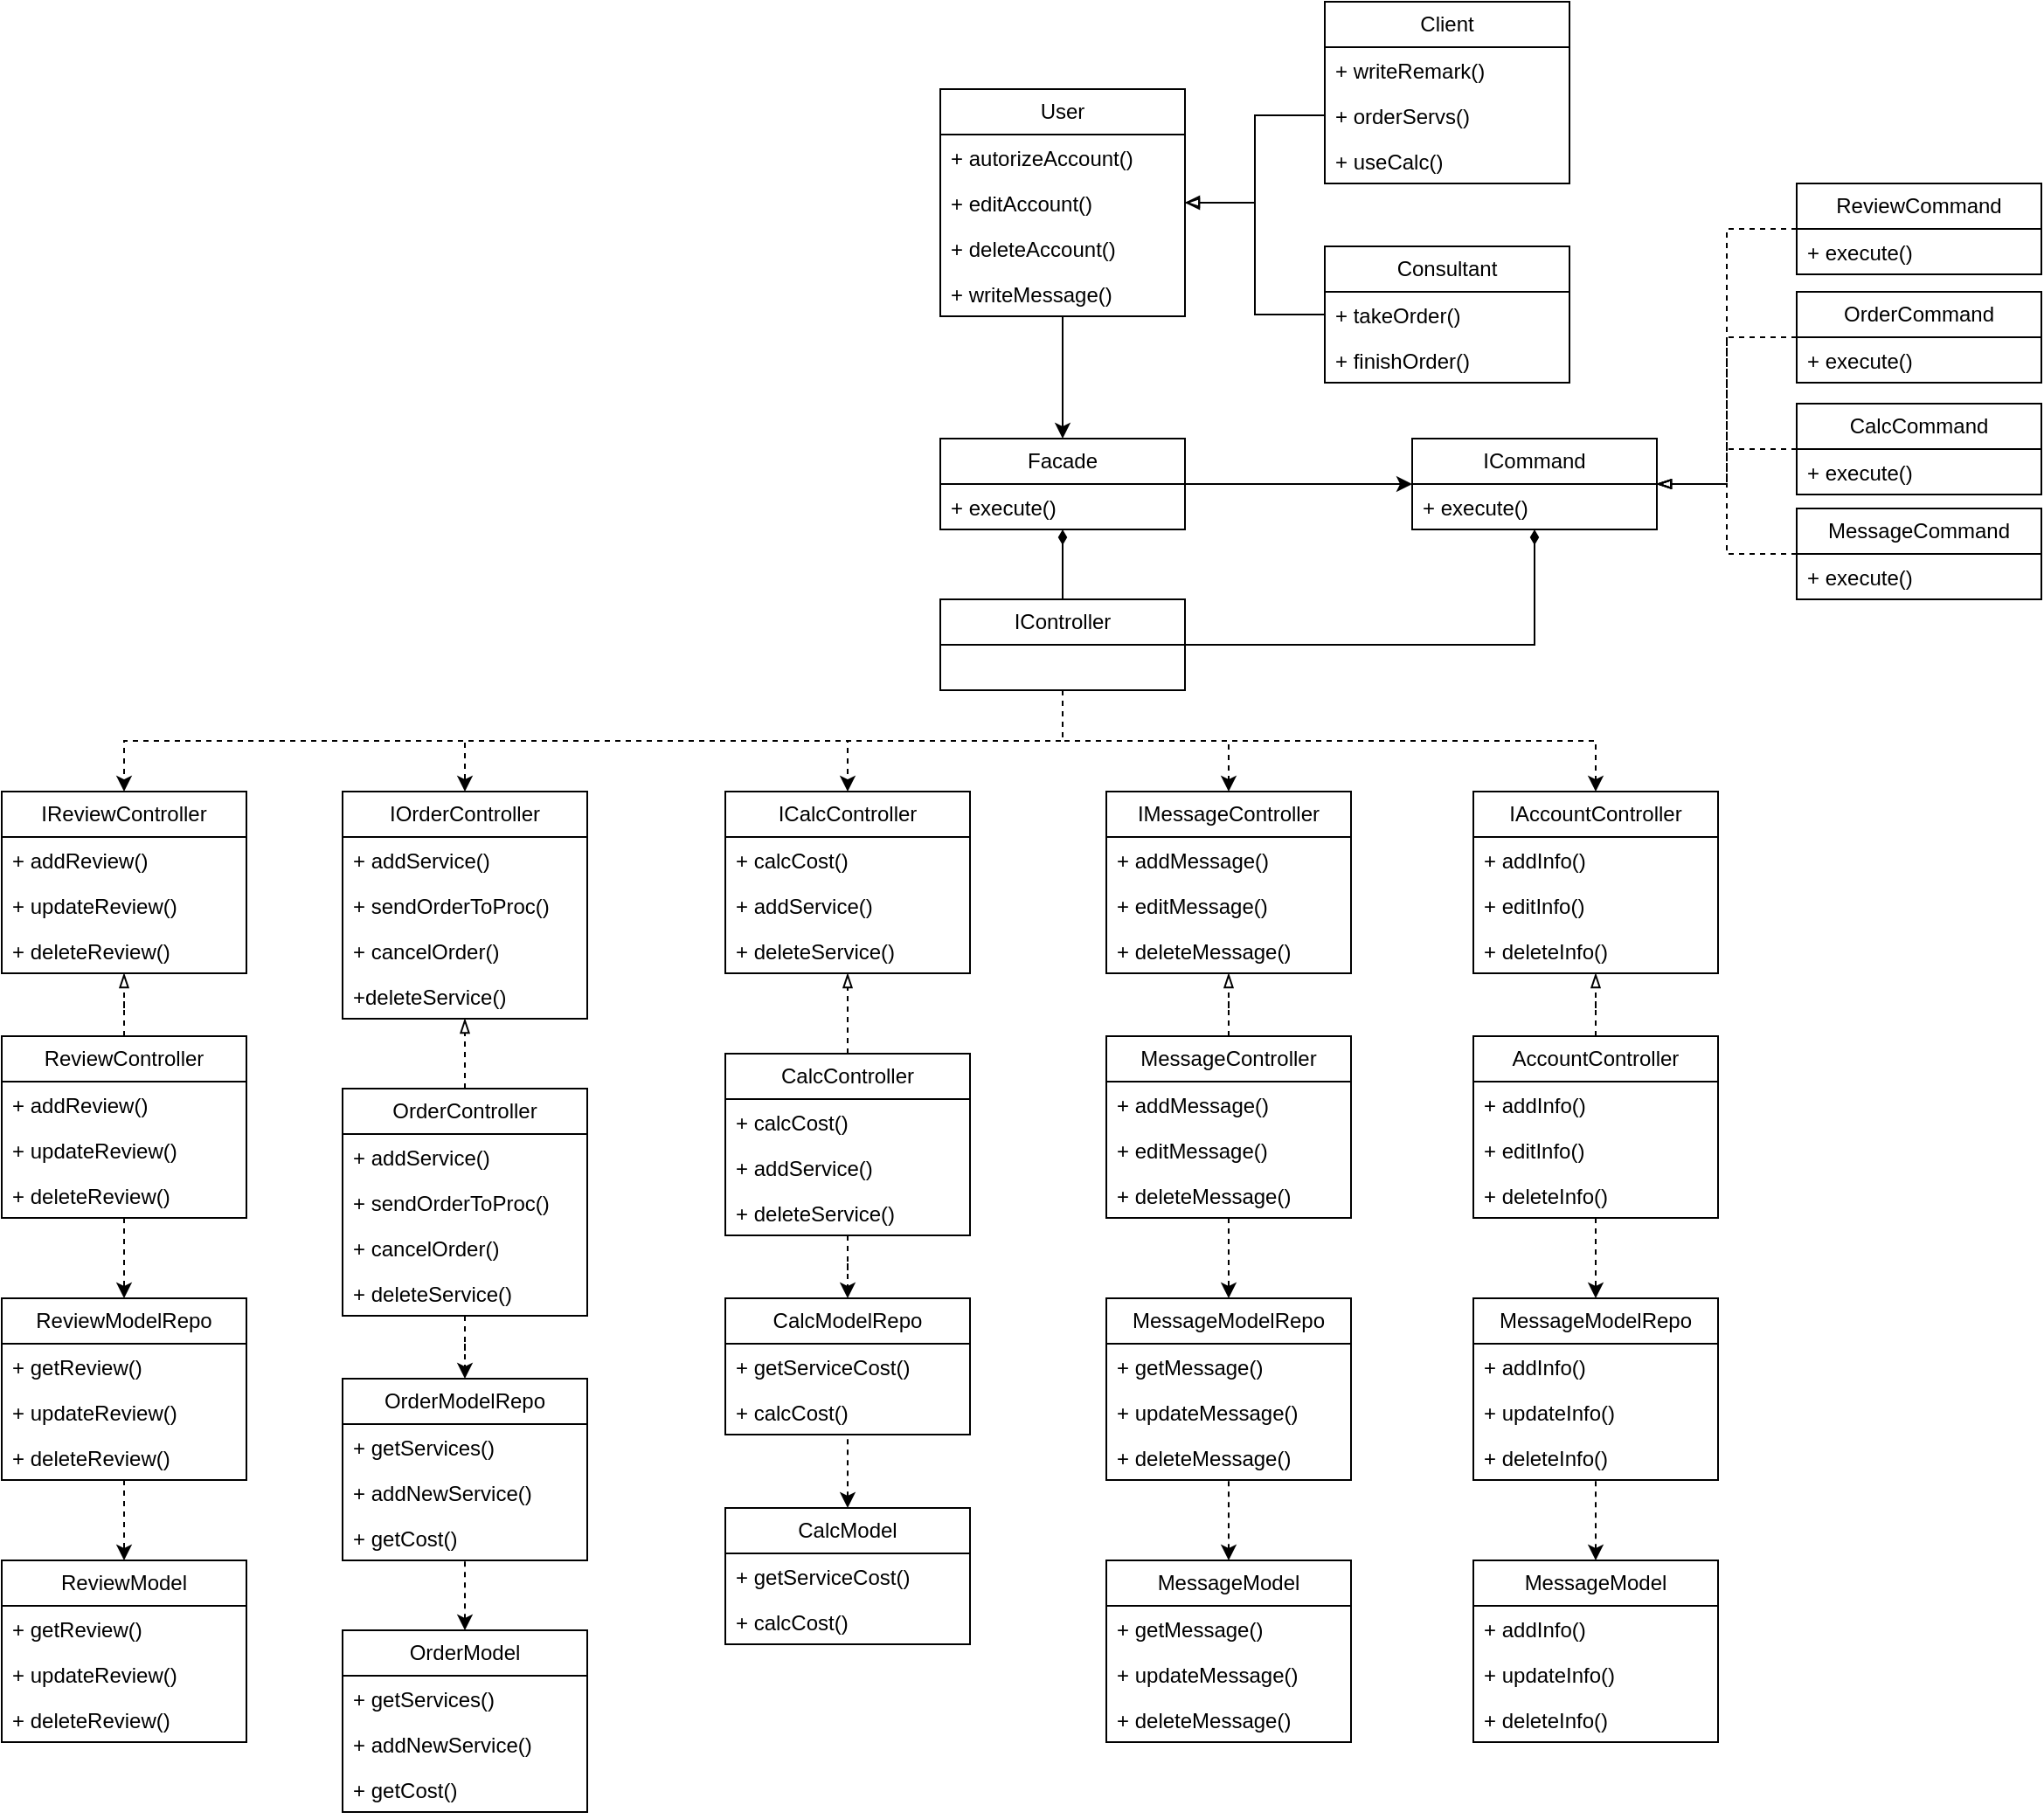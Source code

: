 <mxfile version="26.1.1">
  <diagram name="Page-1" id="9pmge_ebVPNKIL3IjHZ_">
    <mxGraphModel dx="1768" dy="910" grid="0" gridSize="10" guides="1" tooltips="1" connect="1" arrows="1" fold="1" page="0" pageScale="1" pageWidth="1654" pageHeight="2336" math="0" shadow="0">
      <root>
        <mxCell id="0" />
        <mxCell id="1" parent="0" />
        <mxCell id="stQx6pMzULO9M88IJe93-149" value="" style="edgeStyle=orthogonalEdgeStyle;rounded=0;orthogonalLoop=1;jettySize=auto;html=1;entryX=0.5;entryY=0;entryDx=0;entryDy=0;" parent="1" source="stQx6pMzULO9M88IJe93-11" target="stQx6pMzULO9M88IJe93-145" edge="1">
          <mxGeometry relative="1" as="geometry" />
        </mxCell>
        <mxCell id="stQx6pMzULO9M88IJe93-11" value="User" style="swimlane;fontStyle=0;childLayout=stackLayout;horizontal=1;startSize=26;fillColor=none;horizontalStack=0;resizeParent=1;resizeParentMax=0;resizeLast=0;collapsible=1;marginBottom=0;whiteSpace=wrap;html=1;" parent="1" vertex="1">
          <mxGeometry x="400" y="80" width="140" height="130" as="geometry" />
        </mxCell>
        <mxCell id="stQx6pMzULO9M88IJe93-12" value="+ autorizeAccount()" style="text;strokeColor=none;fillColor=none;align=left;verticalAlign=top;spacingLeft=4;spacingRight=4;overflow=hidden;rotatable=0;points=[[0,0.5],[1,0.5]];portConstraint=eastwest;whiteSpace=wrap;html=1;" parent="stQx6pMzULO9M88IJe93-11" vertex="1">
          <mxGeometry y="26" width="140" height="26" as="geometry" />
        </mxCell>
        <mxCell id="stQx6pMzULO9M88IJe93-13" value="+ editAccount()" style="text;strokeColor=none;fillColor=none;align=left;verticalAlign=top;spacingLeft=4;spacingRight=4;overflow=hidden;rotatable=0;points=[[0,0.5],[1,0.5]];portConstraint=eastwest;whiteSpace=wrap;html=1;" parent="stQx6pMzULO9M88IJe93-11" vertex="1">
          <mxGeometry y="52" width="140" height="26" as="geometry" />
        </mxCell>
        <mxCell id="stQx6pMzULO9M88IJe93-14" value="+ deleteAccount()" style="text;strokeColor=none;fillColor=none;align=left;verticalAlign=top;spacingLeft=4;spacingRight=4;overflow=hidden;rotatable=0;points=[[0,0.5],[1,0.5]];portConstraint=eastwest;whiteSpace=wrap;html=1;" parent="stQx6pMzULO9M88IJe93-11" vertex="1">
          <mxGeometry y="78" width="140" height="26" as="geometry" />
        </mxCell>
        <mxCell id="stQx6pMzULO9M88IJe93-22" value="+ writeMessage()" style="text;strokeColor=none;fillColor=none;align=left;verticalAlign=top;spacingLeft=4;spacingRight=4;overflow=hidden;rotatable=0;points=[[0,0.5],[1,0.5]];portConstraint=eastwest;whiteSpace=wrap;html=1;" parent="stQx6pMzULO9M88IJe93-11" vertex="1">
          <mxGeometry y="104" width="140" height="26" as="geometry" />
        </mxCell>
        <mxCell id="stQx6pMzULO9M88IJe93-15" value="Client" style="swimlane;fontStyle=0;childLayout=stackLayout;horizontal=1;startSize=26;fillColor=none;horizontalStack=0;resizeParent=1;resizeParentMax=0;resizeLast=0;collapsible=1;marginBottom=0;whiteSpace=wrap;html=1;" parent="1" vertex="1">
          <mxGeometry x="620" y="30" width="140" height="104" as="geometry" />
        </mxCell>
        <mxCell id="stQx6pMzULO9M88IJe93-16" value="+ writeRemark()" style="text;strokeColor=none;fillColor=none;align=left;verticalAlign=top;spacingLeft=4;spacingRight=4;overflow=hidden;rotatable=0;points=[[0,0.5],[1,0.5]];portConstraint=eastwest;whiteSpace=wrap;html=1;" parent="stQx6pMzULO9M88IJe93-15" vertex="1">
          <mxGeometry y="26" width="140" height="26" as="geometry" />
        </mxCell>
        <mxCell id="stQx6pMzULO9M88IJe93-17" value="+ orderServs()" style="text;strokeColor=none;fillColor=none;align=left;verticalAlign=top;spacingLeft=4;spacingRight=4;overflow=hidden;rotatable=0;points=[[0,0.5],[1,0.5]];portConstraint=eastwest;whiteSpace=wrap;html=1;" parent="stQx6pMzULO9M88IJe93-15" vertex="1">
          <mxGeometry y="52" width="140" height="26" as="geometry" />
        </mxCell>
        <mxCell id="stQx6pMzULO9M88IJe93-18" value="+ useCalc()" style="text;strokeColor=none;fillColor=none;align=left;verticalAlign=top;spacingLeft=4;spacingRight=4;overflow=hidden;rotatable=0;points=[[0,0.5],[1,0.5]];portConstraint=eastwest;whiteSpace=wrap;html=1;" parent="stQx6pMzULO9M88IJe93-15" vertex="1">
          <mxGeometry y="78" width="140" height="26" as="geometry" />
        </mxCell>
        <mxCell id="stQx6pMzULO9M88IJe93-23" style="edgeStyle=orthogonalEdgeStyle;rounded=0;orthogonalLoop=1;jettySize=auto;html=1;exitX=0;exitY=0.5;exitDx=0;exitDy=0;entryX=1;entryY=0.5;entryDx=0;entryDy=0;endArrow=block;endFill=0;" parent="1" source="stQx6pMzULO9M88IJe93-17" target="stQx6pMzULO9M88IJe93-13" edge="1">
          <mxGeometry relative="1" as="geometry" />
        </mxCell>
        <mxCell id="stQx6pMzULO9M88IJe93-24" value="Consultant" style="swimlane;fontStyle=0;childLayout=stackLayout;horizontal=1;startSize=26;fillColor=none;horizontalStack=0;resizeParent=1;resizeParentMax=0;resizeLast=0;collapsible=1;marginBottom=0;whiteSpace=wrap;html=1;" parent="1" vertex="1">
          <mxGeometry x="620" y="170" width="140" height="78" as="geometry" />
        </mxCell>
        <mxCell id="stQx6pMzULO9M88IJe93-25" value="+ takeOrder()" style="text;strokeColor=none;fillColor=none;align=left;verticalAlign=top;spacingLeft=4;spacingRight=4;overflow=hidden;rotatable=0;points=[[0,0.5],[1,0.5]];portConstraint=eastwest;whiteSpace=wrap;html=1;" parent="stQx6pMzULO9M88IJe93-24" vertex="1">
          <mxGeometry y="26" width="140" height="26" as="geometry" />
        </mxCell>
        <mxCell id="stQx6pMzULO9M88IJe93-26" value="+ finishOrder()" style="text;strokeColor=none;fillColor=none;align=left;verticalAlign=top;spacingLeft=4;spacingRight=4;overflow=hidden;rotatable=0;points=[[0,0.5],[1,0.5]];portConstraint=eastwest;whiteSpace=wrap;html=1;" parent="stQx6pMzULO9M88IJe93-24" vertex="1">
          <mxGeometry y="52" width="140" height="26" as="geometry" />
        </mxCell>
        <mxCell id="stQx6pMzULO9M88IJe93-28" style="edgeStyle=orthogonalEdgeStyle;rounded=0;orthogonalLoop=1;jettySize=auto;html=1;exitX=0;exitY=0.5;exitDx=0;exitDy=0;endArrow=blockThin;endFill=0;" parent="1" source="stQx6pMzULO9M88IJe93-25" target="stQx6pMzULO9M88IJe93-13" edge="1">
          <mxGeometry relative="1" as="geometry" />
        </mxCell>
        <mxCell id="stQx6pMzULO9M88IJe93-39" style="edgeStyle=orthogonalEdgeStyle;rounded=0;orthogonalLoop=1;jettySize=auto;html=1;exitX=0.5;exitY=1;exitDx=0;exitDy=0;dashed=1;" parent="1" source="stQx6pMzULO9M88IJe93-29" target="stQx6pMzULO9M88IJe93-35" edge="1">
          <mxGeometry relative="1" as="geometry" />
        </mxCell>
        <mxCell id="stQx6pMzULO9M88IJe93-75" style="edgeStyle=orthogonalEdgeStyle;rounded=0;orthogonalLoop=1;jettySize=auto;html=1;exitX=0.5;exitY=1;exitDx=0;exitDy=0;entryX=0.5;entryY=0;entryDx=0;entryDy=0;dashed=1;" parent="1" source="stQx6pMzULO9M88IJe93-29" target="stQx6pMzULO9M88IJe93-56" edge="1">
          <mxGeometry relative="1" as="geometry" />
        </mxCell>
        <mxCell id="stQx6pMzULO9M88IJe93-89" style="edgeStyle=orthogonalEdgeStyle;rounded=0;orthogonalLoop=1;jettySize=auto;html=1;exitX=0.5;exitY=1;exitDx=0;exitDy=0;entryX=0.5;entryY=0;entryDx=0;entryDy=0;dashed=1;" parent="1" source="stQx6pMzULO9M88IJe93-29" target="stQx6pMzULO9M88IJe93-85" edge="1">
          <mxGeometry relative="1" as="geometry" />
        </mxCell>
        <mxCell id="stQx6pMzULO9M88IJe93-128" style="edgeStyle=orthogonalEdgeStyle;rounded=0;orthogonalLoop=1;jettySize=auto;html=1;exitX=0.5;exitY=1;exitDx=0;exitDy=0;dashed=1;" parent="1" source="stQx6pMzULO9M88IJe93-29" target="stQx6pMzULO9M88IJe93-109" edge="1">
          <mxGeometry relative="1" as="geometry" />
        </mxCell>
        <mxCell id="0QkqGNiyokV7nSVNoUFA-21" style="edgeStyle=orthogonalEdgeStyle;rounded=0;orthogonalLoop=1;jettySize=auto;html=1;exitX=0.5;exitY=1;exitDx=0;exitDy=0;entryX=0.5;entryY=0;entryDx=0;entryDy=0;dashed=1;" edge="1" parent="1" source="stQx6pMzULO9M88IJe93-29" target="0QkqGNiyokV7nSVNoUFA-2">
          <mxGeometry relative="1" as="geometry" />
        </mxCell>
        <mxCell id="stQx6pMzULO9M88IJe93-29" value="IController" style="swimlane;fontStyle=0;childLayout=stackLayout;horizontal=1;startSize=26;fillColor=none;horizontalStack=0;resizeParent=1;resizeParentMax=0;resizeLast=0;collapsible=1;marginBottom=0;whiteSpace=wrap;html=1;" parent="1" vertex="1">
          <mxGeometry x="400" y="372" width="140" height="52" as="geometry" />
        </mxCell>
        <mxCell id="stQx6pMzULO9M88IJe93-35" value="IReviewController" style="swimlane;fontStyle=0;childLayout=stackLayout;horizontal=1;startSize=26;fillColor=none;horizontalStack=0;resizeParent=1;resizeParentMax=0;resizeLast=0;collapsible=1;marginBottom=0;whiteSpace=wrap;html=1;" parent="1" vertex="1">
          <mxGeometry x="-137" y="482" width="140" height="104" as="geometry" />
        </mxCell>
        <mxCell id="stQx6pMzULO9M88IJe93-36" value="+ addReview()" style="text;strokeColor=none;fillColor=none;align=left;verticalAlign=top;spacingLeft=4;spacingRight=4;overflow=hidden;rotatable=0;points=[[0,0.5],[1,0.5]];portConstraint=eastwest;whiteSpace=wrap;html=1;" parent="stQx6pMzULO9M88IJe93-35" vertex="1">
          <mxGeometry y="26" width="140" height="26" as="geometry" />
        </mxCell>
        <mxCell id="stQx6pMzULO9M88IJe93-37" value="+ updateReview()" style="text;strokeColor=none;fillColor=none;align=left;verticalAlign=top;spacingLeft=4;spacingRight=4;overflow=hidden;rotatable=0;points=[[0,0.5],[1,0.5]];portConstraint=eastwest;whiteSpace=wrap;html=1;" parent="stQx6pMzULO9M88IJe93-35" vertex="1">
          <mxGeometry y="52" width="140" height="26" as="geometry" />
        </mxCell>
        <mxCell id="stQx6pMzULO9M88IJe93-38" value="+ deleteReview()" style="text;strokeColor=none;fillColor=none;align=left;verticalAlign=top;spacingLeft=4;spacingRight=4;overflow=hidden;rotatable=0;points=[[0,0.5],[1,0.5]];portConstraint=eastwest;whiteSpace=wrap;html=1;" parent="stQx6pMzULO9M88IJe93-35" vertex="1">
          <mxGeometry y="78" width="140" height="26" as="geometry" />
        </mxCell>
        <mxCell id="stQx6pMzULO9M88IJe93-45" style="edgeStyle=orthogonalEdgeStyle;rounded=0;orthogonalLoop=1;jettySize=auto;html=1;exitX=0.5;exitY=0;exitDx=0;exitDy=0;dashed=1;endArrow=blockThin;endFill=0;" parent="1" source="stQx6pMzULO9M88IJe93-40" target="stQx6pMzULO9M88IJe93-35" edge="1">
          <mxGeometry relative="1" as="geometry" />
        </mxCell>
        <mxCell id="stQx6pMzULO9M88IJe93-50" style="edgeStyle=orthogonalEdgeStyle;rounded=0;orthogonalLoop=1;jettySize=auto;html=1;exitX=0.5;exitY=1;exitDx=0;exitDy=0;dashed=1;" parent="1" source="stQx6pMzULO9M88IJe93-40" target="stQx6pMzULO9M88IJe93-46" edge="1">
          <mxGeometry relative="1" as="geometry" />
        </mxCell>
        <mxCell id="stQx6pMzULO9M88IJe93-40" value="ReviewController" style="swimlane;fontStyle=0;childLayout=stackLayout;horizontal=1;startSize=26;fillColor=none;horizontalStack=0;resizeParent=1;resizeParentMax=0;resizeLast=0;collapsible=1;marginBottom=0;whiteSpace=wrap;html=1;" parent="1" vertex="1">
          <mxGeometry x="-137" y="622" width="140" height="104" as="geometry" />
        </mxCell>
        <mxCell id="stQx6pMzULO9M88IJe93-41" value="+ addReview()" style="text;strokeColor=none;fillColor=none;align=left;verticalAlign=top;spacingLeft=4;spacingRight=4;overflow=hidden;rotatable=0;points=[[0,0.5],[1,0.5]];portConstraint=eastwest;whiteSpace=wrap;html=1;" parent="stQx6pMzULO9M88IJe93-40" vertex="1">
          <mxGeometry y="26" width="140" height="26" as="geometry" />
        </mxCell>
        <mxCell id="stQx6pMzULO9M88IJe93-42" value="+ updateReview()" style="text;strokeColor=none;fillColor=none;align=left;verticalAlign=top;spacingLeft=4;spacingRight=4;overflow=hidden;rotatable=0;points=[[0,0.5],[1,0.5]];portConstraint=eastwest;whiteSpace=wrap;html=1;" parent="stQx6pMzULO9M88IJe93-40" vertex="1">
          <mxGeometry y="52" width="140" height="26" as="geometry" />
        </mxCell>
        <mxCell id="stQx6pMzULO9M88IJe93-43" value="+ deleteReview()" style="text;strokeColor=none;fillColor=none;align=left;verticalAlign=top;spacingLeft=4;spacingRight=4;overflow=hidden;rotatable=0;points=[[0,0.5],[1,0.5]];portConstraint=eastwest;whiteSpace=wrap;html=1;" parent="stQx6pMzULO9M88IJe93-40" vertex="1">
          <mxGeometry y="78" width="140" height="26" as="geometry" />
        </mxCell>
        <mxCell id="0QkqGNiyokV7nSVNoUFA-1" value="" style="edgeStyle=orthogonalEdgeStyle;rounded=0;orthogonalLoop=1;jettySize=auto;html=1;dashed=1;" edge="1" parent="1" source="stQx6pMzULO9M88IJe93-46" target="stQx6pMzULO9M88IJe93-51">
          <mxGeometry relative="1" as="geometry" />
        </mxCell>
        <mxCell id="stQx6pMzULO9M88IJe93-46" value="ReviewModelRepo" style="swimlane;fontStyle=0;childLayout=stackLayout;horizontal=1;startSize=26;fillColor=none;horizontalStack=0;resizeParent=1;resizeParentMax=0;resizeLast=0;collapsible=1;marginBottom=0;whiteSpace=wrap;html=1;" parent="1" vertex="1">
          <mxGeometry x="-137" y="772" width="140" height="104" as="geometry" />
        </mxCell>
        <mxCell id="stQx6pMzULO9M88IJe93-47" value="+ getReview()" style="text;strokeColor=none;fillColor=none;align=left;verticalAlign=top;spacingLeft=4;spacingRight=4;overflow=hidden;rotatable=0;points=[[0,0.5],[1,0.5]];portConstraint=eastwest;whiteSpace=wrap;html=1;" parent="stQx6pMzULO9M88IJe93-46" vertex="1">
          <mxGeometry y="26" width="140" height="26" as="geometry" />
        </mxCell>
        <mxCell id="stQx6pMzULO9M88IJe93-48" value="+ updateReview()" style="text;strokeColor=none;fillColor=none;align=left;verticalAlign=top;spacingLeft=4;spacingRight=4;overflow=hidden;rotatable=0;points=[[0,0.5],[1,0.5]];portConstraint=eastwest;whiteSpace=wrap;html=1;" parent="stQx6pMzULO9M88IJe93-46" vertex="1">
          <mxGeometry y="52" width="140" height="26" as="geometry" />
        </mxCell>
        <mxCell id="stQx6pMzULO9M88IJe93-49" value="+ deleteReview()" style="text;strokeColor=none;fillColor=none;align=left;verticalAlign=top;spacingLeft=4;spacingRight=4;overflow=hidden;rotatable=0;points=[[0,0.5],[1,0.5]];portConstraint=eastwest;whiteSpace=wrap;html=1;" parent="stQx6pMzULO9M88IJe93-46" vertex="1">
          <mxGeometry y="78" width="140" height="26" as="geometry" />
        </mxCell>
        <mxCell id="stQx6pMzULO9M88IJe93-51" value="ReviewModel" style="swimlane;fontStyle=0;childLayout=stackLayout;horizontal=1;startSize=26;fillColor=none;horizontalStack=0;resizeParent=1;resizeParentMax=0;resizeLast=0;collapsible=1;marginBottom=0;whiteSpace=wrap;html=1;" parent="1" vertex="1">
          <mxGeometry x="-137" y="922" width="140" height="104" as="geometry" />
        </mxCell>
        <mxCell id="stQx6pMzULO9M88IJe93-52" value="+ getReview()" style="text;strokeColor=none;fillColor=none;align=left;verticalAlign=top;spacingLeft=4;spacingRight=4;overflow=hidden;rotatable=0;points=[[0,0.5],[1,0.5]];portConstraint=eastwest;whiteSpace=wrap;html=1;" parent="stQx6pMzULO9M88IJe93-51" vertex="1">
          <mxGeometry y="26" width="140" height="26" as="geometry" />
        </mxCell>
        <mxCell id="stQx6pMzULO9M88IJe93-53" value="+ updateReview()" style="text;strokeColor=none;fillColor=none;align=left;verticalAlign=top;spacingLeft=4;spacingRight=4;overflow=hidden;rotatable=0;points=[[0,0.5],[1,0.5]];portConstraint=eastwest;whiteSpace=wrap;html=1;" parent="stQx6pMzULO9M88IJe93-51" vertex="1">
          <mxGeometry y="52" width="140" height="26" as="geometry" />
        </mxCell>
        <mxCell id="stQx6pMzULO9M88IJe93-54" value="+ deleteReview()" style="text;strokeColor=none;fillColor=none;align=left;verticalAlign=top;spacingLeft=4;spacingRight=4;overflow=hidden;rotatable=0;points=[[0,0.5],[1,0.5]];portConstraint=eastwest;whiteSpace=wrap;html=1;" parent="stQx6pMzULO9M88IJe93-51" vertex="1">
          <mxGeometry y="78" width="140" height="26" as="geometry" />
        </mxCell>
        <mxCell id="stQx6pMzULO9M88IJe93-56" value="IOrderController" style="swimlane;fontStyle=0;childLayout=stackLayout;horizontal=1;startSize=26;fillColor=none;horizontalStack=0;resizeParent=1;resizeParentMax=0;resizeLast=0;collapsible=1;marginBottom=0;whiteSpace=wrap;html=1;" parent="1" vertex="1">
          <mxGeometry x="58" y="482" width="140" height="130" as="geometry" />
        </mxCell>
        <mxCell id="stQx6pMzULO9M88IJe93-57" value="+ addService()" style="text;strokeColor=none;fillColor=none;align=left;verticalAlign=top;spacingLeft=4;spacingRight=4;overflow=hidden;rotatable=0;points=[[0,0.5],[1,0.5]];portConstraint=eastwest;whiteSpace=wrap;html=1;" parent="stQx6pMzULO9M88IJe93-56" vertex="1">
          <mxGeometry y="26" width="140" height="26" as="geometry" />
        </mxCell>
        <mxCell id="stQx6pMzULO9M88IJe93-58" value="+ sendOrderToProc()" style="text;strokeColor=none;fillColor=none;align=left;verticalAlign=top;spacingLeft=4;spacingRight=4;overflow=hidden;rotatable=0;points=[[0,0.5],[1,0.5]];portConstraint=eastwest;whiteSpace=wrap;html=1;" parent="stQx6pMzULO9M88IJe93-56" vertex="1">
          <mxGeometry y="52" width="140" height="26" as="geometry" />
        </mxCell>
        <mxCell id="stQx6pMzULO9M88IJe93-59" value="+ cancelOrder()" style="text;strokeColor=none;fillColor=none;align=left;verticalAlign=top;spacingLeft=4;spacingRight=4;overflow=hidden;rotatable=0;points=[[0,0.5],[1,0.5]];portConstraint=eastwest;whiteSpace=wrap;html=1;" parent="stQx6pMzULO9M88IJe93-56" vertex="1">
          <mxGeometry y="78" width="140" height="26" as="geometry" />
        </mxCell>
        <mxCell id="stQx6pMzULO9M88IJe93-76" value="+deleteService()" style="text;strokeColor=none;fillColor=none;align=left;verticalAlign=top;spacingLeft=4;spacingRight=4;overflow=hidden;rotatable=0;points=[[0,0.5],[1,0.5]];portConstraint=eastwest;whiteSpace=wrap;html=1;" parent="stQx6pMzULO9M88IJe93-56" vertex="1">
          <mxGeometry y="104" width="140" height="26" as="geometry" />
        </mxCell>
        <mxCell id="stQx6pMzULO9M88IJe93-82" style="edgeStyle=orthogonalEdgeStyle;rounded=0;orthogonalLoop=1;jettySize=auto;html=1;exitX=0.5;exitY=0;exitDx=0;exitDy=0;endArrow=blockThin;endFill=0;dashed=1;" parent="1" source="stQx6pMzULO9M88IJe93-62" target="stQx6pMzULO9M88IJe93-56" edge="1">
          <mxGeometry relative="1" as="geometry" />
        </mxCell>
        <mxCell id="stQx6pMzULO9M88IJe93-83" value="" style="edgeStyle=orthogonalEdgeStyle;rounded=0;orthogonalLoop=1;jettySize=auto;html=1;entryX=0.5;entryY=0;entryDx=0;entryDy=0;dashed=1;" parent="1" source="stQx6pMzULO9M88IJe93-62" target="stQx6pMzULO9M88IJe93-66" edge="1">
          <mxGeometry relative="1" as="geometry" />
        </mxCell>
        <mxCell id="stQx6pMzULO9M88IJe93-62" value="OrderController" style="swimlane;fontStyle=0;childLayout=stackLayout;horizontal=1;startSize=26;fillColor=none;horizontalStack=0;resizeParent=1;resizeParentMax=0;resizeLast=0;collapsible=1;marginBottom=0;whiteSpace=wrap;html=1;" parent="1" vertex="1">
          <mxGeometry x="58" y="652" width="140" height="130" as="geometry" />
        </mxCell>
        <mxCell id="stQx6pMzULO9M88IJe93-63" value="+ addService()" style="text;strokeColor=none;fillColor=none;align=left;verticalAlign=top;spacingLeft=4;spacingRight=4;overflow=hidden;rotatable=0;points=[[0,0.5],[1,0.5]];portConstraint=eastwest;whiteSpace=wrap;html=1;" parent="stQx6pMzULO9M88IJe93-62" vertex="1">
          <mxGeometry y="26" width="140" height="26" as="geometry" />
        </mxCell>
        <mxCell id="stQx6pMzULO9M88IJe93-64" value="+ sendOrderToProc()" style="text;strokeColor=none;fillColor=none;align=left;verticalAlign=top;spacingLeft=4;spacingRight=4;overflow=hidden;rotatable=0;points=[[0,0.5],[1,0.5]];portConstraint=eastwest;whiteSpace=wrap;html=1;" parent="stQx6pMzULO9M88IJe93-62" vertex="1">
          <mxGeometry y="52" width="140" height="26" as="geometry" />
        </mxCell>
        <mxCell id="stQx6pMzULO9M88IJe93-65" value="+ cancelOrder()" style="text;strokeColor=none;fillColor=none;align=left;verticalAlign=top;spacingLeft=4;spacingRight=4;overflow=hidden;rotatable=0;points=[[0,0.5],[1,0.5]];portConstraint=eastwest;whiteSpace=wrap;html=1;" parent="stQx6pMzULO9M88IJe93-62" vertex="1">
          <mxGeometry y="78" width="140" height="26" as="geometry" />
        </mxCell>
        <mxCell id="stQx6pMzULO9M88IJe93-78" value="+ deleteService()" style="text;strokeColor=none;fillColor=none;align=left;verticalAlign=top;spacingLeft=4;spacingRight=4;overflow=hidden;rotatable=0;points=[[0,0.5],[1,0.5]];portConstraint=eastwest;whiteSpace=wrap;html=1;" parent="stQx6pMzULO9M88IJe93-62" vertex="1">
          <mxGeometry y="104" width="140" height="26" as="geometry" />
        </mxCell>
        <mxCell id="stQx6pMzULO9M88IJe93-66" value="OrderModelRepo" style="swimlane;fontStyle=0;childLayout=stackLayout;horizontal=1;startSize=26;fillColor=none;horizontalStack=0;resizeParent=1;resizeParentMax=0;resizeLast=0;collapsible=1;marginBottom=0;whiteSpace=wrap;html=1;" parent="1" vertex="1">
          <mxGeometry x="58" y="818" width="140" height="104" as="geometry" />
        </mxCell>
        <mxCell id="stQx6pMzULO9M88IJe93-67" value="+ getServices()" style="text;strokeColor=none;fillColor=none;align=left;verticalAlign=top;spacingLeft=4;spacingRight=4;overflow=hidden;rotatable=0;points=[[0,0.5],[1,0.5]];portConstraint=eastwest;whiteSpace=wrap;html=1;" parent="stQx6pMzULO9M88IJe93-66" vertex="1">
          <mxGeometry y="26" width="140" height="26" as="geometry" />
        </mxCell>
        <mxCell id="stQx6pMzULO9M88IJe93-68" value="+ addNewService()" style="text;strokeColor=none;fillColor=none;align=left;verticalAlign=top;spacingLeft=4;spacingRight=4;overflow=hidden;rotatable=0;points=[[0,0.5],[1,0.5]];portConstraint=eastwest;whiteSpace=wrap;html=1;" parent="stQx6pMzULO9M88IJe93-66" vertex="1">
          <mxGeometry y="52" width="140" height="26" as="geometry" />
        </mxCell>
        <mxCell id="stQx6pMzULO9M88IJe93-69" value="+ getCost()" style="text;strokeColor=none;fillColor=none;align=left;verticalAlign=top;spacingLeft=4;spacingRight=4;overflow=hidden;rotatable=0;points=[[0,0.5],[1,0.5]];portConstraint=eastwest;whiteSpace=wrap;html=1;" parent="stQx6pMzULO9M88IJe93-66" vertex="1">
          <mxGeometry y="78" width="140" height="26" as="geometry" />
        </mxCell>
        <mxCell id="stQx6pMzULO9M88IJe93-84" value="" style="edgeStyle=orthogonalEdgeStyle;rounded=0;orthogonalLoop=1;jettySize=auto;html=1;entryX=0.5;entryY=1;entryDx=0;entryDy=0;dashed=1;endArrow=none;endFill=0;startArrow=classic;startFill=1;" parent="1" source="stQx6pMzULO9M88IJe93-71" target="stQx6pMzULO9M88IJe93-66" edge="1">
          <mxGeometry relative="1" as="geometry" />
        </mxCell>
        <mxCell id="stQx6pMzULO9M88IJe93-71" value="OrderModel" style="swimlane;fontStyle=0;childLayout=stackLayout;horizontal=1;startSize=26;fillColor=none;horizontalStack=0;resizeParent=1;resizeParentMax=0;resizeLast=0;collapsible=1;marginBottom=0;whiteSpace=wrap;html=1;" parent="1" vertex="1">
          <mxGeometry x="58" y="962" width="140" height="104" as="geometry" />
        </mxCell>
        <mxCell id="stQx6pMzULO9M88IJe93-72" value="+ getServices()" style="text;strokeColor=none;fillColor=none;align=left;verticalAlign=top;spacingLeft=4;spacingRight=4;overflow=hidden;rotatable=0;points=[[0,0.5],[1,0.5]];portConstraint=eastwest;whiteSpace=wrap;html=1;" parent="stQx6pMzULO9M88IJe93-71" vertex="1">
          <mxGeometry y="26" width="140" height="26" as="geometry" />
        </mxCell>
        <mxCell id="stQx6pMzULO9M88IJe93-73" value="+ addNewService()" style="text;strokeColor=none;fillColor=none;align=left;verticalAlign=top;spacingLeft=4;spacingRight=4;overflow=hidden;rotatable=0;points=[[0,0.5],[1,0.5]];portConstraint=eastwest;whiteSpace=wrap;html=1;" parent="stQx6pMzULO9M88IJe93-71" vertex="1">
          <mxGeometry y="52" width="140" height="26" as="geometry" />
        </mxCell>
        <mxCell id="stQx6pMzULO9M88IJe93-74" value="+ getCost()" style="text;strokeColor=none;fillColor=none;align=left;verticalAlign=top;spacingLeft=4;spacingRight=4;overflow=hidden;rotatable=0;points=[[0,0.5],[1,0.5]];portConstraint=eastwest;whiteSpace=wrap;html=1;" parent="stQx6pMzULO9M88IJe93-71" vertex="1">
          <mxGeometry y="78" width="140" height="26" as="geometry" />
        </mxCell>
        <mxCell id="stQx6pMzULO9M88IJe93-85" value="ICalcController" style="swimlane;fontStyle=0;childLayout=stackLayout;horizontal=1;startSize=26;fillColor=none;horizontalStack=0;resizeParent=1;resizeParentMax=0;resizeLast=0;collapsible=1;marginBottom=0;whiteSpace=wrap;html=1;" parent="1" vertex="1">
          <mxGeometry x="277" y="482" width="140" height="104" as="geometry" />
        </mxCell>
        <mxCell id="stQx6pMzULO9M88IJe93-86" value="+ calcCost()" style="text;strokeColor=none;fillColor=none;align=left;verticalAlign=top;spacingLeft=4;spacingRight=4;overflow=hidden;rotatable=0;points=[[0,0.5],[1,0.5]];portConstraint=eastwest;whiteSpace=wrap;html=1;" parent="stQx6pMzULO9M88IJe93-85" vertex="1">
          <mxGeometry y="26" width="140" height="26" as="geometry" />
        </mxCell>
        <mxCell id="stQx6pMzULO9M88IJe93-87" value="+ addService()" style="text;strokeColor=none;fillColor=none;align=left;verticalAlign=top;spacingLeft=4;spacingRight=4;overflow=hidden;rotatable=0;points=[[0,0.5],[1,0.5]];portConstraint=eastwest;whiteSpace=wrap;html=1;" parent="stQx6pMzULO9M88IJe93-85" vertex="1">
          <mxGeometry y="52" width="140" height="26" as="geometry" />
        </mxCell>
        <mxCell id="stQx6pMzULO9M88IJe93-88" value="+ deleteService()" style="text;strokeColor=none;fillColor=none;align=left;verticalAlign=top;spacingLeft=4;spacingRight=4;overflow=hidden;rotatable=0;points=[[0,0.5],[1,0.5]];portConstraint=eastwest;whiteSpace=wrap;html=1;" parent="stQx6pMzULO9M88IJe93-85" vertex="1">
          <mxGeometry y="78" width="140" height="26" as="geometry" />
        </mxCell>
        <mxCell id="stQx6pMzULO9M88IJe93-95" style="edgeStyle=orthogonalEdgeStyle;rounded=0;orthogonalLoop=1;jettySize=auto;html=1;exitX=0.5;exitY=0;exitDx=0;exitDy=0;entryX=0.5;entryY=1;entryDx=0;entryDy=0;dashed=1;endArrow=blockThin;endFill=0;" parent="1" source="stQx6pMzULO9M88IJe93-91" target="stQx6pMzULO9M88IJe93-85" edge="1">
          <mxGeometry relative="1" as="geometry" />
        </mxCell>
        <mxCell id="stQx6pMzULO9M88IJe93-100" value="" style="edgeStyle=orthogonalEdgeStyle;rounded=0;orthogonalLoop=1;jettySize=auto;html=1;entryX=0.5;entryY=0;entryDx=0;entryDy=0;dashed=1;" parent="1" source="stQx6pMzULO9M88IJe93-91" target="stQx6pMzULO9M88IJe93-96" edge="1">
          <mxGeometry relative="1" as="geometry" />
        </mxCell>
        <mxCell id="stQx6pMzULO9M88IJe93-91" value="&lt;div&gt;CalcController&lt;/div&gt;" style="swimlane;fontStyle=0;childLayout=stackLayout;horizontal=1;startSize=26;fillColor=none;horizontalStack=0;resizeParent=1;resizeParentMax=0;resizeLast=0;collapsible=1;marginBottom=0;whiteSpace=wrap;html=1;" parent="1" vertex="1">
          <mxGeometry x="277" y="632" width="140" height="104" as="geometry" />
        </mxCell>
        <mxCell id="stQx6pMzULO9M88IJe93-92" value="+ calcCost()" style="text;strokeColor=none;fillColor=none;align=left;verticalAlign=top;spacingLeft=4;spacingRight=4;overflow=hidden;rotatable=0;points=[[0,0.5],[1,0.5]];portConstraint=eastwest;whiteSpace=wrap;html=1;" parent="stQx6pMzULO9M88IJe93-91" vertex="1">
          <mxGeometry y="26" width="140" height="26" as="geometry" />
        </mxCell>
        <mxCell id="stQx6pMzULO9M88IJe93-93" value="+ addService()" style="text;strokeColor=none;fillColor=none;align=left;verticalAlign=top;spacingLeft=4;spacingRight=4;overflow=hidden;rotatable=0;points=[[0,0.5],[1,0.5]];portConstraint=eastwest;whiteSpace=wrap;html=1;" parent="stQx6pMzULO9M88IJe93-91" vertex="1">
          <mxGeometry y="52" width="140" height="26" as="geometry" />
        </mxCell>
        <mxCell id="stQx6pMzULO9M88IJe93-94" value="+ deleteService()" style="text;strokeColor=none;fillColor=none;align=left;verticalAlign=top;spacingLeft=4;spacingRight=4;overflow=hidden;rotatable=0;points=[[0,0.5],[1,0.5]];portConstraint=eastwest;whiteSpace=wrap;html=1;" parent="stQx6pMzULO9M88IJe93-91" vertex="1">
          <mxGeometry y="78" width="140" height="26" as="geometry" />
        </mxCell>
        <mxCell id="stQx6pMzULO9M88IJe93-96" value="CalcModelRepo" style="swimlane;fontStyle=0;childLayout=stackLayout;horizontal=1;startSize=26;fillColor=none;horizontalStack=0;resizeParent=1;resizeParentMax=0;resizeLast=0;collapsible=1;marginBottom=0;whiteSpace=wrap;html=1;" parent="1" vertex="1">
          <mxGeometry x="277" y="772" width="140" height="78" as="geometry" />
        </mxCell>
        <mxCell id="stQx6pMzULO9M88IJe93-97" value="+ getServiceCost()" style="text;strokeColor=none;fillColor=none;align=left;verticalAlign=top;spacingLeft=4;spacingRight=4;overflow=hidden;rotatable=0;points=[[0,0.5],[1,0.5]];portConstraint=eastwest;whiteSpace=wrap;html=1;" parent="stQx6pMzULO9M88IJe93-96" vertex="1">
          <mxGeometry y="26" width="140" height="26" as="geometry" />
        </mxCell>
        <mxCell id="stQx6pMzULO9M88IJe93-98" value="+ calcCost()" style="text;strokeColor=none;fillColor=none;align=left;verticalAlign=top;spacingLeft=4;spacingRight=4;overflow=hidden;rotatable=0;points=[[0,0.5],[1,0.5]];portConstraint=eastwest;whiteSpace=wrap;html=1;" parent="stQx6pMzULO9M88IJe93-96" vertex="1">
          <mxGeometry y="52" width="140" height="26" as="geometry" />
        </mxCell>
        <mxCell id="stQx6pMzULO9M88IJe93-104" style="edgeStyle=orthogonalEdgeStyle;rounded=0;orthogonalLoop=1;jettySize=auto;html=1;exitX=0.5;exitY=0;exitDx=0;exitDy=0;dashed=1;endArrow=none;endFill=0;startArrow=classic;startFill=1;" parent="1" source="stQx6pMzULO9M88IJe93-101" target="stQx6pMzULO9M88IJe93-96" edge="1">
          <mxGeometry relative="1" as="geometry" />
        </mxCell>
        <mxCell id="stQx6pMzULO9M88IJe93-101" value="&lt;div&gt;CalcModel&lt;/div&gt;" style="swimlane;fontStyle=0;childLayout=stackLayout;horizontal=1;startSize=26;fillColor=none;horizontalStack=0;resizeParent=1;resizeParentMax=0;resizeLast=0;collapsible=1;marginBottom=0;whiteSpace=wrap;html=1;" parent="1" vertex="1">
          <mxGeometry x="277" y="892" width="140" height="78" as="geometry" />
        </mxCell>
        <mxCell id="stQx6pMzULO9M88IJe93-102" value="+ getServiceCost()" style="text;strokeColor=none;fillColor=none;align=left;verticalAlign=top;spacingLeft=4;spacingRight=4;overflow=hidden;rotatable=0;points=[[0,0.5],[1,0.5]];portConstraint=eastwest;whiteSpace=wrap;html=1;" parent="stQx6pMzULO9M88IJe93-101" vertex="1">
          <mxGeometry y="26" width="140" height="26" as="geometry" />
        </mxCell>
        <mxCell id="stQx6pMzULO9M88IJe93-103" value="+ calcCost()" style="text;strokeColor=none;fillColor=none;align=left;verticalAlign=top;spacingLeft=4;spacingRight=4;overflow=hidden;rotatable=0;points=[[0,0.5],[1,0.5]];portConstraint=eastwest;whiteSpace=wrap;html=1;" parent="stQx6pMzULO9M88IJe93-101" vertex="1">
          <mxGeometry y="52" width="140" height="26" as="geometry" />
        </mxCell>
        <mxCell id="stQx6pMzULO9M88IJe93-109" value="IMessageController" style="swimlane;fontStyle=0;childLayout=stackLayout;horizontal=1;startSize=26;fillColor=none;horizontalStack=0;resizeParent=1;resizeParentMax=0;resizeLast=0;collapsible=1;marginBottom=0;whiteSpace=wrap;html=1;" parent="1" vertex="1">
          <mxGeometry x="495" y="482" width="140" height="104" as="geometry" />
        </mxCell>
        <mxCell id="stQx6pMzULO9M88IJe93-110" value="+ addMessage()" style="text;strokeColor=none;fillColor=none;align=left;verticalAlign=top;spacingLeft=4;spacingRight=4;overflow=hidden;rotatable=0;points=[[0,0.5],[1,0.5]];portConstraint=eastwest;whiteSpace=wrap;html=1;" parent="stQx6pMzULO9M88IJe93-109" vertex="1">
          <mxGeometry y="26" width="140" height="26" as="geometry" />
        </mxCell>
        <mxCell id="stQx6pMzULO9M88IJe93-111" value="+ editMessage()" style="text;strokeColor=none;fillColor=none;align=left;verticalAlign=top;spacingLeft=4;spacingRight=4;overflow=hidden;rotatable=0;points=[[0,0.5],[1,0.5]];portConstraint=eastwest;whiteSpace=wrap;html=1;" parent="stQx6pMzULO9M88IJe93-109" vertex="1">
          <mxGeometry y="52" width="140" height="26" as="geometry" />
        </mxCell>
        <mxCell id="stQx6pMzULO9M88IJe93-112" value="+ deleteMessage()" style="text;strokeColor=none;fillColor=none;align=left;verticalAlign=top;spacingLeft=4;spacingRight=4;overflow=hidden;rotatable=0;points=[[0,0.5],[1,0.5]];portConstraint=eastwest;whiteSpace=wrap;html=1;" parent="stQx6pMzULO9M88IJe93-109" vertex="1">
          <mxGeometry y="78" width="140" height="26" as="geometry" />
        </mxCell>
        <mxCell id="stQx6pMzULO9M88IJe93-113" style="edgeStyle=orthogonalEdgeStyle;rounded=0;orthogonalLoop=1;jettySize=auto;html=1;exitX=0.5;exitY=0;exitDx=0;exitDy=0;dashed=1;endArrow=blockThin;endFill=0;" parent="1" source="stQx6pMzULO9M88IJe93-115" target="stQx6pMzULO9M88IJe93-109" edge="1">
          <mxGeometry relative="1" as="geometry" />
        </mxCell>
        <mxCell id="stQx6pMzULO9M88IJe93-114" style="edgeStyle=orthogonalEdgeStyle;rounded=0;orthogonalLoop=1;jettySize=auto;html=1;exitX=0.5;exitY=1;exitDx=0;exitDy=0;dashed=1;" parent="1" source="stQx6pMzULO9M88IJe93-115" target="stQx6pMzULO9M88IJe93-119" edge="1">
          <mxGeometry relative="1" as="geometry" />
        </mxCell>
        <mxCell id="stQx6pMzULO9M88IJe93-115" value="MessageController" style="swimlane;fontStyle=0;childLayout=stackLayout;horizontal=1;startSize=26;fillColor=none;horizontalStack=0;resizeParent=1;resizeParentMax=0;resizeLast=0;collapsible=1;marginBottom=0;whiteSpace=wrap;html=1;" parent="1" vertex="1">
          <mxGeometry x="495" y="622" width="140" height="104" as="geometry" />
        </mxCell>
        <mxCell id="stQx6pMzULO9M88IJe93-116" value="+ addMessage()" style="text;strokeColor=none;fillColor=none;align=left;verticalAlign=top;spacingLeft=4;spacingRight=4;overflow=hidden;rotatable=0;points=[[0,0.5],[1,0.5]];portConstraint=eastwest;whiteSpace=wrap;html=1;" parent="stQx6pMzULO9M88IJe93-115" vertex="1">
          <mxGeometry y="26" width="140" height="26" as="geometry" />
        </mxCell>
        <mxCell id="stQx6pMzULO9M88IJe93-117" value="+ editMessage()" style="text;strokeColor=none;fillColor=none;align=left;verticalAlign=top;spacingLeft=4;spacingRight=4;overflow=hidden;rotatable=0;points=[[0,0.5],[1,0.5]];portConstraint=eastwest;whiteSpace=wrap;html=1;" parent="stQx6pMzULO9M88IJe93-115" vertex="1">
          <mxGeometry y="52" width="140" height="26" as="geometry" />
        </mxCell>
        <mxCell id="stQx6pMzULO9M88IJe93-118" value="+ deleteMessage()" style="text;strokeColor=none;fillColor=none;align=left;verticalAlign=top;spacingLeft=4;spacingRight=4;overflow=hidden;rotatable=0;points=[[0,0.5],[1,0.5]];portConstraint=eastwest;whiteSpace=wrap;html=1;" parent="stQx6pMzULO9M88IJe93-115" vertex="1">
          <mxGeometry y="78" width="140" height="26" as="geometry" />
        </mxCell>
        <mxCell id="stQx6pMzULO9M88IJe93-119" value="MessageModelRepo" style="swimlane;fontStyle=0;childLayout=stackLayout;horizontal=1;startSize=26;fillColor=none;horizontalStack=0;resizeParent=1;resizeParentMax=0;resizeLast=0;collapsible=1;marginBottom=0;whiteSpace=wrap;html=1;" parent="1" vertex="1">
          <mxGeometry x="495" y="772" width="140" height="104" as="geometry" />
        </mxCell>
        <mxCell id="stQx6pMzULO9M88IJe93-120" value="+ getMessage()" style="text;strokeColor=none;fillColor=none;align=left;verticalAlign=top;spacingLeft=4;spacingRight=4;overflow=hidden;rotatable=0;points=[[0,0.5],[1,0.5]];portConstraint=eastwest;whiteSpace=wrap;html=1;" parent="stQx6pMzULO9M88IJe93-119" vertex="1">
          <mxGeometry y="26" width="140" height="26" as="geometry" />
        </mxCell>
        <mxCell id="stQx6pMzULO9M88IJe93-121" value="+ updateMessage()" style="text;strokeColor=none;fillColor=none;align=left;verticalAlign=top;spacingLeft=4;spacingRight=4;overflow=hidden;rotatable=0;points=[[0,0.5],[1,0.5]];portConstraint=eastwest;whiteSpace=wrap;html=1;" parent="stQx6pMzULO9M88IJe93-119" vertex="1">
          <mxGeometry y="52" width="140" height="26" as="geometry" />
        </mxCell>
        <mxCell id="stQx6pMzULO9M88IJe93-122" value="+ deleteMessage()" style="text;strokeColor=none;fillColor=none;align=left;verticalAlign=top;spacingLeft=4;spacingRight=4;overflow=hidden;rotatable=0;points=[[0,0.5],[1,0.5]];portConstraint=eastwest;whiteSpace=wrap;html=1;" parent="stQx6pMzULO9M88IJe93-119" vertex="1">
          <mxGeometry y="78" width="140" height="26" as="geometry" />
        </mxCell>
        <mxCell id="stQx6pMzULO9M88IJe93-123" style="edgeStyle=orthogonalEdgeStyle;rounded=0;orthogonalLoop=1;jettySize=auto;html=1;exitX=0.5;exitY=0;exitDx=0;exitDy=0;endArrow=none;endFill=0;dashed=1;startArrow=classic;startFill=1;" parent="1" source="stQx6pMzULO9M88IJe93-124" target="stQx6pMzULO9M88IJe93-119" edge="1">
          <mxGeometry relative="1" as="geometry" />
        </mxCell>
        <mxCell id="stQx6pMzULO9M88IJe93-124" value="MessageModel" style="swimlane;fontStyle=0;childLayout=stackLayout;horizontal=1;startSize=26;fillColor=none;horizontalStack=0;resizeParent=1;resizeParentMax=0;resizeLast=0;collapsible=1;marginBottom=0;whiteSpace=wrap;html=1;" parent="1" vertex="1">
          <mxGeometry x="495" y="922" width="140" height="104" as="geometry" />
        </mxCell>
        <mxCell id="stQx6pMzULO9M88IJe93-125" value="+ getMessage()" style="text;strokeColor=none;fillColor=none;align=left;verticalAlign=top;spacingLeft=4;spacingRight=4;overflow=hidden;rotatable=0;points=[[0,0.5],[1,0.5]];portConstraint=eastwest;whiteSpace=wrap;html=1;" parent="stQx6pMzULO9M88IJe93-124" vertex="1">
          <mxGeometry y="26" width="140" height="26" as="geometry" />
        </mxCell>
        <mxCell id="stQx6pMzULO9M88IJe93-126" value="+ updateMessage()" style="text;strokeColor=none;fillColor=none;align=left;verticalAlign=top;spacingLeft=4;spacingRight=4;overflow=hidden;rotatable=0;points=[[0,0.5],[1,0.5]];portConstraint=eastwest;whiteSpace=wrap;html=1;" parent="stQx6pMzULO9M88IJe93-124" vertex="1">
          <mxGeometry y="52" width="140" height="26" as="geometry" />
        </mxCell>
        <mxCell id="stQx6pMzULO9M88IJe93-127" value="+ deleteMessage()" style="text;strokeColor=none;fillColor=none;align=left;verticalAlign=top;spacingLeft=4;spacingRight=4;overflow=hidden;rotatable=0;points=[[0,0.5],[1,0.5]];portConstraint=eastwest;whiteSpace=wrap;html=1;" parent="stQx6pMzULO9M88IJe93-124" vertex="1">
          <mxGeometry y="78" width="140" height="26" as="geometry" />
        </mxCell>
        <mxCell id="stQx6pMzULO9M88IJe93-152" style="edgeStyle=orthogonalEdgeStyle;rounded=0;orthogonalLoop=1;jettySize=auto;html=1;exitX=0.5;exitY=1;exitDx=0;exitDy=0;entryX=1;entryY=0.5;entryDx=0;entryDy=0;startArrow=diamondThin;startFill=1;endArrow=none;" parent="1" source="stQx6pMzULO9M88IJe93-129" target="stQx6pMzULO9M88IJe93-29" edge="1">
          <mxGeometry relative="1" as="geometry" />
        </mxCell>
        <mxCell id="stQx6pMzULO9M88IJe93-129" value="ICommand" style="swimlane;fontStyle=0;childLayout=stackLayout;horizontal=1;startSize=26;fillColor=none;horizontalStack=0;resizeParent=1;resizeParentMax=0;resizeLast=0;collapsible=1;marginBottom=0;whiteSpace=wrap;html=1;" parent="1" vertex="1">
          <mxGeometry x="670" y="280" width="140" height="52" as="geometry" />
        </mxCell>
        <mxCell id="stQx6pMzULO9M88IJe93-130" value="+ execute()" style="text;strokeColor=none;fillColor=none;align=left;verticalAlign=top;spacingLeft=4;spacingRight=4;overflow=hidden;rotatable=0;points=[[0,0.5],[1,0.5]];portConstraint=eastwest;whiteSpace=wrap;html=1;" parent="stQx6pMzULO9M88IJe93-129" vertex="1">
          <mxGeometry y="26" width="140" height="26" as="geometry" />
        </mxCell>
        <mxCell id="stQx6pMzULO9M88IJe93-140" style="edgeStyle=orthogonalEdgeStyle;rounded=0;orthogonalLoop=1;jettySize=auto;html=1;exitX=0;exitY=0.5;exitDx=0;exitDy=0;entryX=1;entryY=0.5;entryDx=0;entryDy=0;dashed=1;endArrow=blockThin;endFill=0;" parent="1" source="stQx6pMzULO9M88IJe93-132" target="stQx6pMzULO9M88IJe93-129" edge="1">
          <mxGeometry relative="1" as="geometry" />
        </mxCell>
        <mxCell id="stQx6pMzULO9M88IJe93-132" value="ReviewCommand" style="swimlane;fontStyle=0;childLayout=stackLayout;horizontal=1;startSize=26;fillColor=none;horizontalStack=0;resizeParent=1;resizeParentMax=0;resizeLast=0;collapsible=1;marginBottom=0;whiteSpace=wrap;html=1;" parent="1" vertex="1">
          <mxGeometry x="890" y="134" width="140" height="52" as="geometry" />
        </mxCell>
        <mxCell id="stQx6pMzULO9M88IJe93-133" value="+ execute()" style="text;strokeColor=none;fillColor=none;align=left;verticalAlign=top;spacingLeft=4;spacingRight=4;overflow=hidden;rotatable=0;points=[[0,0.5],[1,0.5]];portConstraint=eastwest;whiteSpace=wrap;html=1;" parent="stQx6pMzULO9M88IJe93-132" vertex="1">
          <mxGeometry y="26" width="140" height="26" as="geometry" />
        </mxCell>
        <mxCell id="stQx6pMzULO9M88IJe93-144" style="edgeStyle=orthogonalEdgeStyle;rounded=0;orthogonalLoop=1;jettySize=auto;html=1;exitX=0;exitY=0.5;exitDx=0;exitDy=0;entryX=1;entryY=0.5;entryDx=0;entryDy=0;dashed=1;endArrow=blockThin;endFill=0;" parent="1" source="stQx6pMzULO9M88IJe93-134" target="stQx6pMzULO9M88IJe93-129" edge="1">
          <mxGeometry relative="1" as="geometry" />
        </mxCell>
        <mxCell id="stQx6pMzULO9M88IJe93-134" value="OrderCommand" style="swimlane;fontStyle=0;childLayout=stackLayout;horizontal=1;startSize=26;fillColor=none;horizontalStack=0;resizeParent=1;resizeParentMax=0;resizeLast=0;collapsible=1;marginBottom=0;whiteSpace=wrap;html=1;" parent="1" vertex="1">
          <mxGeometry x="890" y="196" width="140" height="52" as="geometry" />
        </mxCell>
        <mxCell id="stQx6pMzULO9M88IJe93-135" value="+ execute()" style="text;strokeColor=none;fillColor=none;align=left;verticalAlign=top;spacingLeft=4;spacingRight=4;overflow=hidden;rotatable=0;points=[[0,0.5],[1,0.5]];portConstraint=eastwest;whiteSpace=wrap;html=1;" parent="stQx6pMzULO9M88IJe93-134" vertex="1">
          <mxGeometry y="26" width="140" height="26" as="geometry" />
        </mxCell>
        <mxCell id="stQx6pMzULO9M88IJe93-142" style="edgeStyle=orthogonalEdgeStyle;rounded=0;orthogonalLoop=1;jettySize=auto;html=1;exitX=0;exitY=0.5;exitDx=0;exitDy=0;dashed=1;endArrow=blockThin;endFill=0;" parent="1" source="stQx6pMzULO9M88IJe93-136" target="stQx6pMzULO9M88IJe93-129" edge="1">
          <mxGeometry relative="1" as="geometry" />
        </mxCell>
        <mxCell id="stQx6pMzULO9M88IJe93-136" value="CalcCommand" style="swimlane;fontStyle=0;childLayout=stackLayout;horizontal=1;startSize=26;fillColor=none;horizontalStack=0;resizeParent=1;resizeParentMax=0;resizeLast=0;collapsible=1;marginBottom=0;whiteSpace=wrap;html=1;" parent="1" vertex="1">
          <mxGeometry x="890" y="260" width="140" height="52" as="geometry" />
        </mxCell>
        <mxCell id="stQx6pMzULO9M88IJe93-137" value="+ execute()" style="text;strokeColor=none;fillColor=none;align=left;verticalAlign=top;spacingLeft=4;spacingRight=4;overflow=hidden;rotatable=0;points=[[0,0.5],[1,0.5]];portConstraint=eastwest;whiteSpace=wrap;html=1;" parent="stQx6pMzULO9M88IJe93-136" vertex="1">
          <mxGeometry y="26" width="140" height="26" as="geometry" />
        </mxCell>
        <mxCell id="stQx6pMzULO9M88IJe93-143" style="edgeStyle=orthogonalEdgeStyle;rounded=0;orthogonalLoop=1;jettySize=auto;html=1;exitX=0;exitY=0.5;exitDx=0;exitDy=0;entryX=1;entryY=0.5;entryDx=0;entryDy=0;dashed=1;endArrow=blockThin;endFill=0;" parent="1" source="stQx6pMzULO9M88IJe93-138" target="stQx6pMzULO9M88IJe93-129" edge="1">
          <mxGeometry relative="1" as="geometry" />
        </mxCell>
        <mxCell id="stQx6pMzULO9M88IJe93-138" value="MessageCommand" style="swimlane;fontStyle=0;childLayout=stackLayout;horizontal=1;startSize=26;fillColor=none;horizontalStack=0;resizeParent=1;resizeParentMax=0;resizeLast=0;collapsible=1;marginBottom=0;whiteSpace=wrap;html=1;" parent="1" vertex="1">
          <mxGeometry x="890" y="320" width="140" height="52" as="geometry" />
        </mxCell>
        <mxCell id="stQx6pMzULO9M88IJe93-139" value="+ execute()" style="text;strokeColor=none;fillColor=none;align=left;verticalAlign=top;spacingLeft=4;spacingRight=4;overflow=hidden;rotatable=0;points=[[0,0.5],[1,0.5]];portConstraint=eastwest;whiteSpace=wrap;html=1;" parent="stQx6pMzULO9M88IJe93-138" vertex="1">
          <mxGeometry y="26" width="140" height="26" as="geometry" />
        </mxCell>
        <mxCell id="stQx6pMzULO9M88IJe93-150" style="edgeStyle=orthogonalEdgeStyle;rounded=0;orthogonalLoop=1;jettySize=auto;html=1;exitX=1;exitY=0.5;exitDx=0;exitDy=0;" parent="1" source="stQx6pMzULO9M88IJe93-145" target="stQx6pMzULO9M88IJe93-129" edge="1">
          <mxGeometry relative="1" as="geometry" />
        </mxCell>
        <mxCell id="stQx6pMzULO9M88IJe93-151" style="edgeStyle=orthogonalEdgeStyle;rounded=0;orthogonalLoop=1;jettySize=auto;html=1;exitX=0.5;exitY=1;exitDx=0;exitDy=0;entryX=0.5;entryY=0;entryDx=0;entryDy=0;endArrow=none;startFill=1;startArrow=diamondThin;" parent="1" source="stQx6pMzULO9M88IJe93-145" target="stQx6pMzULO9M88IJe93-29" edge="1">
          <mxGeometry relative="1" as="geometry" />
        </mxCell>
        <mxCell id="stQx6pMzULO9M88IJe93-145" value="Facade" style="swimlane;fontStyle=0;childLayout=stackLayout;horizontal=1;startSize=26;fillColor=none;horizontalStack=0;resizeParent=1;resizeParentMax=0;resizeLast=0;collapsible=1;marginBottom=0;whiteSpace=wrap;html=1;" parent="1" vertex="1">
          <mxGeometry x="400" y="280" width="140" height="52" as="geometry" />
        </mxCell>
        <mxCell id="stQx6pMzULO9M88IJe93-148" value="+ execute()" style="text;strokeColor=none;fillColor=none;align=left;verticalAlign=top;spacingLeft=4;spacingRight=4;overflow=hidden;rotatable=0;points=[[0,0.5],[1,0.5]];portConstraint=eastwest;whiteSpace=wrap;html=1;" parent="stQx6pMzULO9M88IJe93-145" vertex="1">
          <mxGeometry y="26" width="140" height="26" as="geometry" />
        </mxCell>
        <mxCell id="0QkqGNiyokV7nSVNoUFA-2" value="IAccountController" style="swimlane;fontStyle=0;childLayout=stackLayout;horizontal=1;startSize=26;fillColor=none;horizontalStack=0;resizeParent=1;resizeParentMax=0;resizeLast=0;collapsible=1;marginBottom=0;whiteSpace=wrap;html=1;" vertex="1" parent="1">
          <mxGeometry x="705" y="482" width="140" height="104" as="geometry" />
        </mxCell>
        <mxCell id="0QkqGNiyokV7nSVNoUFA-3" value="+ addInfo()" style="text;strokeColor=none;fillColor=none;align=left;verticalAlign=top;spacingLeft=4;spacingRight=4;overflow=hidden;rotatable=0;points=[[0,0.5],[1,0.5]];portConstraint=eastwest;whiteSpace=wrap;html=1;" vertex="1" parent="0QkqGNiyokV7nSVNoUFA-2">
          <mxGeometry y="26" width="140" height="26" as="geometry" />
        </mxCell>
        <mxCell id="0QkqGNiyokV7nSVNoUFA-4" value="+ editInfo()" style="text;strokeColor=none;fillColor=none;align=left;verticalAlign=top;spacingLeft=4;spacingRight=4;overflow=hidden;rotatable=0;points=[[0,0.5],[1,0.5]];portConstraint=eastwest;whiteSpace=wrap;html=1;" vertex="1" parent="0QkqGNiyokV7nSVNoUFA-2">
          <mxGeometry y="52" width="140" height="26" as="geometry" />
        </mxCell>
        <mxCell id="0QkqGNiyokV7nSVNoUFA-5" value="+ deleteInfo()" style="text;strokeColor=none;fillColor=none;align=left;verticalAlign=top;spacingLeft=4;spacingRight=4;overflow=hidden;rotatable=0;points=[[0,0.5],[1,0.5]];portConstraint=eastwest;whiteSpace=wrap;html=1;" vertex="1" parent="0QkqGNiyokV7nSVNoUFA-2">
          <mxGeometry y="78" width="140" height="26" as="geometry" />
        </mxCell>
        <mxCell id="0QkqGNiyokV7nSVNoUFA-6" style="edgeStyle=orthogonalEdgeStyle;rounded=0;orthogonalLoop=1;jettySize=auto;html=1;exitX=0.5;exitY=0;exitDx=0;exitDy=0;dashed=1;endArrow=blockThin;endFill=0;" edge="1" parent="1" source="0QkqGNiyokV7nSVNoUFA-8" target="0QkqGNiyokV7nSVNoUFA-2">
          <mxGeometry relative="1" as="geometry" />
        </mxCell>
        <mxCell id="0QkqGNiyokV7nSVNoUFA-7" style="edgeStyle=orthogonalEdgeStyle;rounded=0;orthogonalLoop=1;jettySize=auto;html=1;exitX=0.5;exitY=1;exitDx=0;exitDy=0;dashed=1;" edge="1" parent="1" source="0QkqGNiyokV7nSVNoUFA-8" target="0QkqGNiyokV7nSVNoUFA-12">
          <mxGeometry relative="1" as="geometry" />
        </mxCell>
        <mxCell id="0QkqGNiyokV7nSVNoUFA-8" value="AccountController" style="swimlane;fontStyle=0;childLayout=stackLayout;horizontal=1;startSize=26;fillColor=none;horizontalStack=0;resizeParent=1;resizeParentMax=0;resizeLast=0;collapsible=1;marginBottom=0;whiteSpace=wrap;html=1;" vertex="1" parent="1">
          <mxGeometry x="705" y="622" width="140" height="104" as="geometry" />
        </mxCell>
        <mxCell id="0QkqGNiyokV7nSVNoUFA-9" value="+ addInfo()" style="text;strokeColor=none;fillColor=none;align=left;verticalAlign=top;spacingLeft=4;spacingRight=4;overflow=hidden;rotatable=0;points=[[0,0.5],[1,0.5]];portConstraint=eastwest;whiteSpace=wrap;html=1;" vertex="1" parent="0QkqGNiyokV7nSVNoUFA-8">
          <mxGeometry y="26" width="140" height="26" as="geometry" />
        </mxCell>
        <mxCell id="0QkqGNiyokV7nSVNoUFA-10" value="+ editInfo()" style="text;strokeColor=none;fillColor=none;align=left;verticalAlign=top;spacingLeft=4;spacingRight=4;overflow=hidden;rotatable=0;points=[[0,0.5],[1,0.5]];portConstraint=eastwest;whiteSpace=wrap;html=1;" vertex="1" parent="0QkqGNiyokV7nSVNoUFA-8">
          <mxGeometry y="52" width="140" height="26" as="geometry" />
        </mxCell>
        <mxCell id="0QkqGNiyokV7nSVNoUFA-11" value="+ deleteInfo()" style="text;strokeColor=none;fillColor=none;align=left;verticalAlign=top;spacingLeft=4;spacingRight=4;overflow=hidden;rotatable=0;points=[[0,0.5],[1,0.5]];portConstraint=eastwest;whiteSpace=wrap;html=1;" vertex="1" parent="0QkqGNiyokV7nSVNoUFA-8">
          <mxGeometry y="78" width="140" height="26" as="geometry" />
        </mxCell>
        <mxCell id="0QkqGNiyokV7nSVNoUFA-12" value="MessageModelRepo" style="swimlane;fontStyle=0;childLayout=stackLayout;horizontal=1;startSize=26;fillColor=none;horizontalStack=0;resizeParent=1;resizeParentMax=0;resizeLast=0;collapsible=1;marginBottom=0;whiteSpace=wrap;html=1;" vertex="1" parent="1">
          <mxGeometry x="705" y="772" width="140" height="104" as="geometry" />
        </mxCell>
        <mxCell id="0QkqGNiyokV7nSVNoUFA-13" value="+ addInfo()" style="text;strokeColor=none;fillColor=none;align=left;verticalAlign=top;spacingLeft=4;spacingRight=4;overflow=hidden;rotatable=0;points=[[0,0.5],[1,0.5]];portConstraint=eastwest;whiteSpace=wrap;html=1;" vertex="1" parent="0QkqGNiyokV7nSVNoUFA-12">
          <mxGeometry y="26" width="140" height="26" as="geometry" />
        </mxCell>
        <mxCell id="0QkqGNiyokV7nSVNoUFA-14" value="+ updateInfo()" style="text;strokeColor=none;fillColor=none;align=left;verticalAlign=top;spacingLeft=4;spacingRight=4;overflow=hidden;rotatable=0;points=[[0,0.5],[1,0.5]];portConstraint=eastwest;whiteSpace=wrap;html=1;" vertex="1" parent="0QkqGNiyokV7nSVNoUFA-12">
          <mxGeometry y="52" width="140" height="26" as="geometry" />
        </mxCell>
        <mxCell id="0QkqGNiyokV7nSVNoUFA-15" value="+ deleteInfo()" style="text;strokeColor=none;fillColor=none;align=left;verticalAlign=top;spacingLeft=4;spacingRight=4;overflow=hidden;rotatable=0;points=[[0,0.5],[1,0.5]];portConstraint=eastwest;whiteSpace=wrap;html=1;" vertex="1" parent="0QkqGNiyokV7nSVNoUFA-12">
          <mxGeometry y="78" width="140" height="26" as="geometry" />
        </mxCell>
        <mxCell id="0QkqGNiyokV7nSVNoUFA-16" style="edgeStyle=orthogonalEdgeStyle;rounded=0;orthogonalLoop=1;jettySize=auto;html=1;exitX=0.5;exitY=0;exitDx=0;exitDy=0;endArrow=none;endFill=0;dashed=1;startArrow=classic;startFill=1;" edge="1" parent="1" source="0QkqGNiyokV7nSVNoUFA-17" target="0QkqGNiyokV7nSVNoUFA-12">
          <mxGeometry relative="1" as="geometry" />
        </mxCell>
        <mxCell id="0QkqGNiyokV7nSVNoUFA-17" value="MessageModel" style="swimlane;fontStyle=0;childLayout=stackLayout;horizontal=1;startSize=26;fillColor=none;horizontalStack=0;resizeParent=1;resizeParentMax=0;resizeLast=0;collapsible=1;marginBottom=0;whiteSpace=wrap;html=1;" vertex="1" parent="1">
          <mxGeometry x="705" y="922" width="140" height="104" as="geometry" />
        </mxCell>
        <mxCell id="0QkqGNiyokV7nSVNoUFA-18" value="+ addInfo()" style="text;strokeColor=none;fillColor=none;align=left;verticalAlign=top;spacingLeft=4;spacingRight=4;overflow=hidden;rotatable=0;points=[[0,0.5],[1,0.5]];portConstraint=eastwest;whiteSpace=wrap;html=1;" vertex="1" parent="0QkqGNiyokV7nSVNoUFA-17">
          <mxGeometry y="26" width="140" height="26" as="geometry" />
        </mxCell>
        <mxCell id="0QkqGNiyokV7nSVNoUFA-19" value="+ updateInfo()" style="text;strokeColor=none;fillColor=none;align=left;verticalAlign=top;spacingLeft=4;spacingRight=4;overflow=hidden;rotatable=0;points=[[0,0.5],[1,0.5]];portConstraint=eastwest;whiteSpace=wrap;html=1;" vertex="1" parent="0QkqGNiyokV7nSVNoUFA-17">
          <mxGeometry y="52" width="140" height="26" as="geometry" />
        </mxCell>
        <mxCell id="0QkqGNiyokV7nSVNoUFA-20" value="+ deleteInfo()" style="text;strokeColor=none;fillColor=none;align=left;verticalAlign=top;spacingLeft=4;spacingRight=4;overflow=hidden;rotatable=0;points=[[0,0.5],[1,0.5]];portConstraint=eastwest;whiteSpace=wrap;html=1;" vertex="1" parent="0QkqGNiyokV7nSVNoUFA-17">
          <mxGeometry y="78" width="140" height="26" as="geometry" />
        </mxCell>
      </root>
    </mxGraphModel>
  </diagram>
</mxfile>
